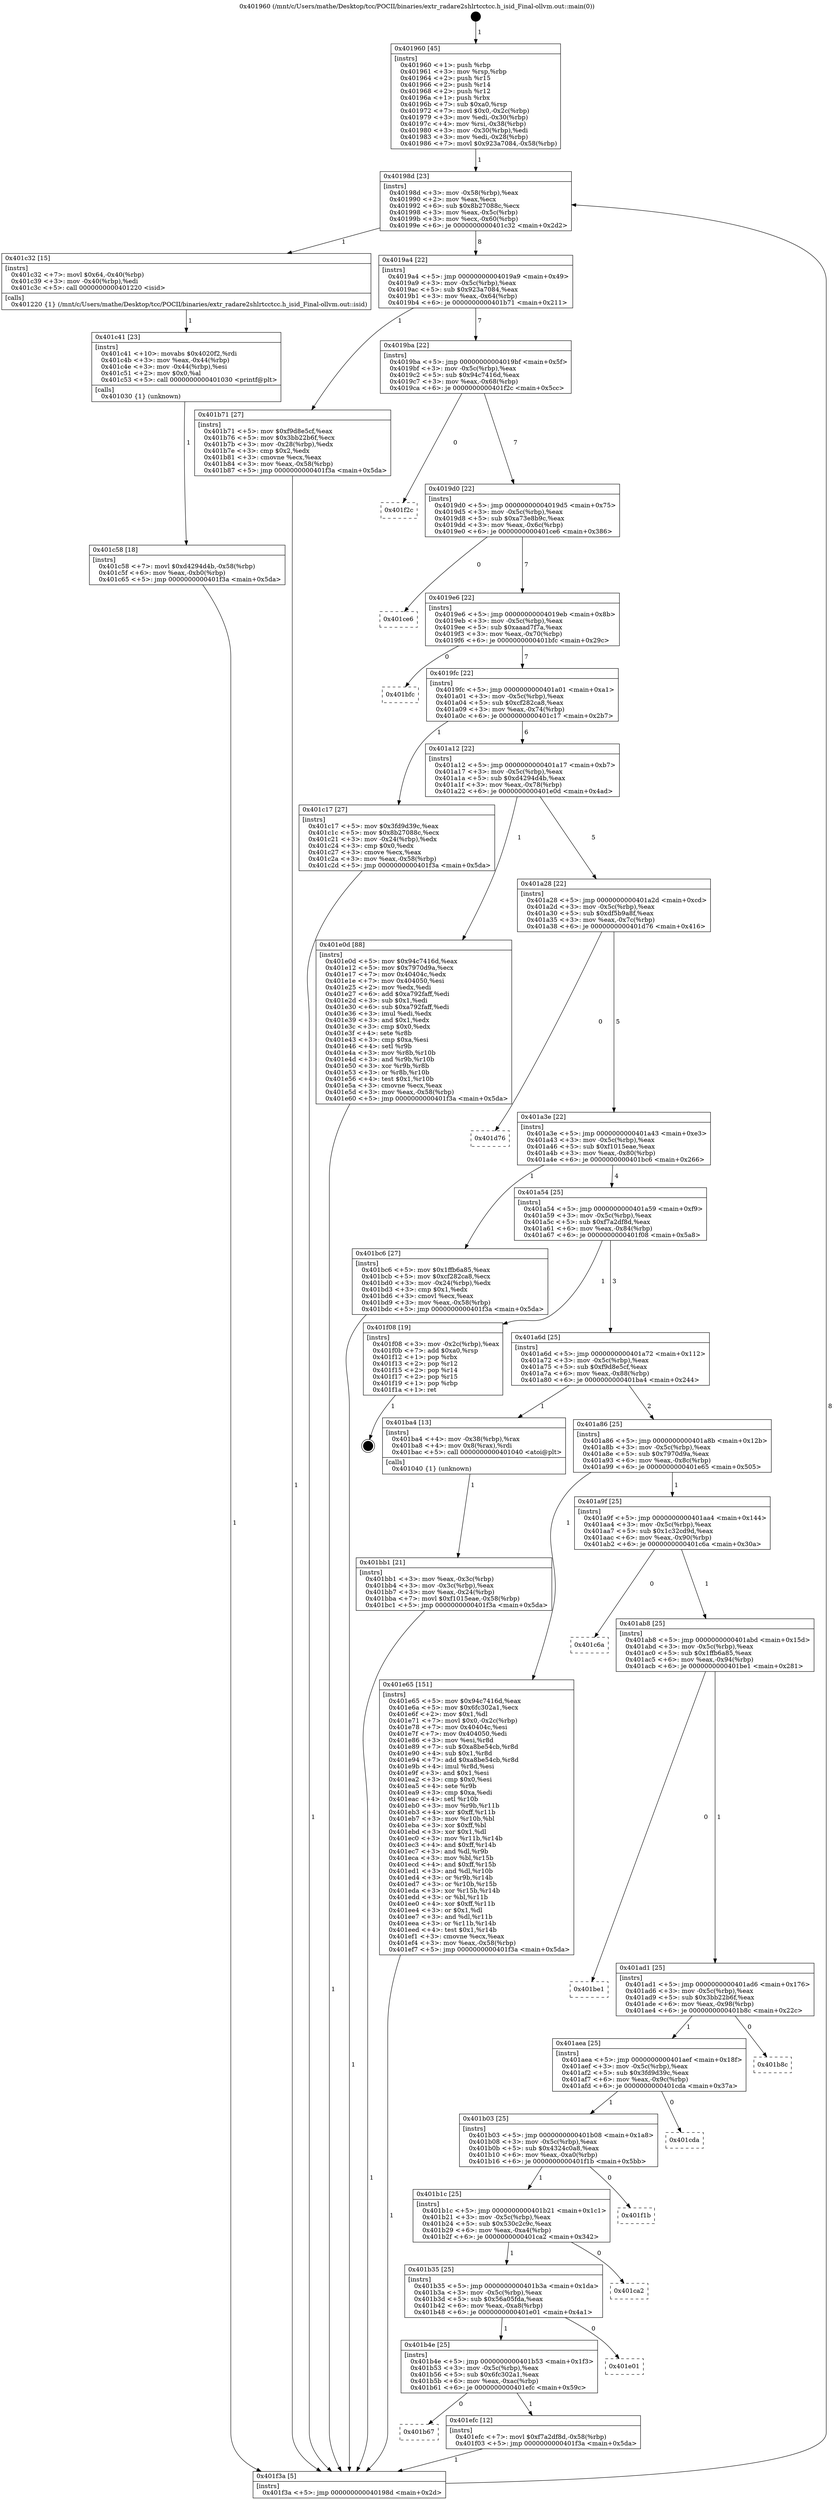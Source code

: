 digraph "0x401960" {
  label = "0x401960 (/mnt/c/Users/mathe/Desktop/tcc/POCII/binaries/extr_radare2shlrtcctcc.h_isid_Final-ollvm.out::main(0))"
  labelloc = "t"
  node[shape=record]

  Entry [label="",width=0.3,height=0.3,shape=circle,fillcolor=black,style=filled]
  "0x40198d" [label="{
     0x40198d [23]\l
     | [instrs]\l
     &nbsp;&nbsp;0x40198d \<+3\>: mov -0x58(%rbp),%eax\l
     &nbsp;&nbsp;0x401990 \<+2\>: mov %eax,%ecx\l
     &nbsp;&nbsp;0x401992 \<+6\>: sub $0x8b27088c,%ecx\l
     &nbsp;&nbsp;0x401998 \<+3\>: mov %eax,-0x5c(%rbp)\l
     &nbsp;&nbsp;0x40199b \<+3\>: mov %ecx,-0x60(%rbp)\l
     &nbsp;&nbsp;0x40199e \<+6\>: je 0000000000401c32 \<main+0x2d2\>\l
  }"]
  "0x401c32" [label="{
     0x401c32 [15]\l
     | [instrs]\l
     &nbsp;&nbsp;0x401c32 \<+7\>: movl $0x64,-0x40(%rbp)\l
     &nbsp;&nbsp;0x401c39 \<+3\>: mov -0x40(%rbp),%edi\l
     &nbsp;&nbsp;0x401c3c \<+5\>: call 0000000000401220 \<isid\>\l
     | [calls]\l
     &nbsp;&nbsp;0x401220 \{1\} (/mnt/c/Users/mathe/Desktop/tcc/POCII/binaries/extr_radare2shlrtcctcc.h_isid_Final-ollvm.out::isid)\l
  }"]
  "0x4019a4" [label="{
     0x4019a4 [22]\l
     | [instrs]\l
     &nbsp;&nbsp;0x4019a4 \<+5\>: jmp 00000000004019a9 \<main+0x49\>\l
     &nbsp;&nbsp;0x4019a9 \<+3\>: mov -0x5c(%rbp),%eax\l
     &nbsp;&nbsp;0x4019ac \<+5\>: sub $0x923a7084,%eax\l
     &nbsp;&nbsp;0x4019b1 \<+3\>: mov %eax,-0x64(%rbp)\l
     &nbsp;&nbsp;0x4019b4 \<+6\>: je 0000000000401b71 \<main+0x211\>\l
  }"]
  Exit [label="",width=0.3,height=0.3,shape=circle,fillcolor=black,style=filled,peripheries=2]
  "0x401b71" [label="{
     0x401b71 [27]\l
     | [instrs]\l
     &nbsp;&nbsp;0x401b71 \<+5\>: mov $0xf9d8e5cf,%eax\l
     &nbsp;&nbsp;0x401b76 \<+5\>: mov $0x3bb22b6f,%ecx\l
     &nbsp;&nbsp;0x401b7b \<+3\>: mov -0x28(%rbp),%edx\l
     &nbsp;&nbsp;0x401b7e \<+3\>: cmp $0x2,%edx\l
     &nbsp;&nbsp;0x401b81 \<+3\>: cmovne %ecx,%eax\l
     &nbsp;&nbsp;0x401b84 \<+3\>: mov %eax,-0x58(%rbp)\l
     &nbsp;&nbsp;0x401b87 \<+5\>: jmp 0000000000401f3a \<main+0x5da\>\l
  }"]
  "0x4019ba" [label="{
     0x4019ba [22]\l
     | [instrs]\l
     &nbsp;&nbsp;0x4019ba \<+5\>: jmp 00000000004019bf \<main+0x5f\>\l
     &nbsp;&nbsp;0x4019bf \<+3\>: mov -0x5c(%rbp),%eax\l
     &nbsp;&nbsp;0x4019c2 \<+5\>: sub $0x94c7416d,%eax\l
     &nbsp;&nbsp;0x4019c7 \<+3\>: mov %eax,-0x68(%rbp)\l
     &nbsp;&nbsp;0x4019ca \<+6\>: je 0000000000401f2c \<main+0x5cc\>\l
  }"]
  "0x401f3a" [label="{
     0x401f3a [5]\l
     | [instrs]\l
     &nbsp;&nbsp;0x401f3a \<+5\>: jmp 000000000040198d \<main+0x2d\>\l
  }"]
  "0x401960" [label="{
     0x401960 [45]\l
     | [instrs]\l
     &nbsp;&nbsp;0x401960 \<+1\>: push %rbp\l
     &nbsp;&nbsp;0x401961 \<+3\>: mov %rsp,%rbp\l
     &nbsp;&nbsp;0x401964 \<+2\>: push %r15\l
     &nbsp;&nbsp;0x401966 \<+2\>: push %r14\l
     &nbsp;&nbsp;0x401968 \<+2\>: push %r12\l
     &nbsp;&nbsp;0x40196a \<+1\>: push %rbx\l
     &nbsp;&nbsp;0x40196b \<+7\>: sub $0xa0,%rsp\l
     &nbsp;&nbsp;0x401972 \<+7\>: movl $0x0,-0x2c(%rbp)\l
     &nbsp;&nbsp;0x401979 \<+3\>: mov %edi,-0x30(%rbp)\l
     &nbsp;&nbsp;0x40197c \<+4\>: mov %rsi,-0x38(%rbp)\l
     &nbsp;&nbsp;0x401980 \<+3\>: mov -0x30(%rbp),%edi\l
     &nbsp;&nbsp;0x401983 \<+3\>: mov %edi,-0x28(%rbp)\l
     &nbsp;&nbsp;0x401986 \<+7\>: movl $0x923a7084,-0x58(%rbp)\l
  }"]
  "0x401b67" [label="{
     0x401b67\l
  }", style=dashed]
  "0x401f2c" [label="{
     0x401f2c\l
  }", style=dashed]
  "0x4019d0" [label="{
     0x4019d0 [22]\l
     | [instrs]\l
     &nbsp;&nbsp;0x4019d0 \<+5\>: jmp 00000000004019d5 \<main+0x75\>\l
     &nbsp;&nbsp;0x4019d5 \<+3\>: mov -0x5c(%rbp),%eax\l
     &nbsp;&nbsp;0x4019d8 \<+5\>: sub $0xa73e8b9c,%eax\l
     &nbsp;&nbsp;0x4019dd \<+3\>: mov %eax,-0x6c(%rbp)\l
     &nbsp;&nbsp;0x4019e0 \<+6\>: je 0000000000401ce6 \<main+0x386\>\l
  }"]
  "0x401efc" [label="{
     0x401efc [12]\l
     | [instrs]\l
     &nbsp;&nbsp;0x401efc \<+7\>: movl $0xf7a2df8d,-0x58(%rbp)\l
     &nbsp;&nbsp;0x401f03 \<+5\>: jmp 0000000000401f3a \<main+0x5da\>\l
  }"]
  "0x401ce6" [label="{
     0x401ce6\l
  }", style=dashed]
  "0x4019e6" [label="{
     0x4019e6 [22]\l
     | [instrs]\l
     &nbsp;&nbsp;0x4019e6 \<+5\>: jmp 00000000004019eb \<main+0x8b\>\l
     &nbsp;&nbsp;0x4019eb \<+3\>: mov -0x5c(%rbp),%eax\l
     &nbsp;&nbsp;0x4019ee \<+5\>: sub $0xaaad7f7a,%eax\l
     &nbsp;&nbsp;0x4019f3 \<+3\>: mov %eax,-0x70(%rbp)\l
     &nbsp;&nbsp;0x4019f6 \<+6\>: je 0000000000401bfc \<main+0x29c\>\l
  }"]
  "0x401b4e" [label="{
     0x401b4e [25]\l
     | [instrs]\l
     &nbsp;&nbsp;0x401b4e \<+5\>: jmp 0000000000401b53 \<main+0x1f3\>\l
     &nbsp;&nbsp;0x401b53 \<+3\>: mov -0x5c(%rbp),%eax\l
     &nbsp;&nbsp;0x401b56 \<+5\>: sub $0x6fc302a1,%eax\l
     &nbsp;&nbsp;0x401b5b \<+6\>: mov %eax,-0xac(%rbp)\l
     &nbsp;&nbsp;0x401b61 \<+6\>: je 0000000000401efc \<main+0x59c\>\l
  }"]
  "0x401bfc" [label="{
     0x401bfc\l
  }", style=dashed]
  "0x4019fc" [label="{
     0x4019fc [22]\l
     | [instrs]\l
     &nbsp;&nbsp;0x4019fc \<+5\>: jmp 0000000000401a01 \<main+0xa1\>\l
     &nbsp;&nbsp;0x401a01 \<+3\>: mov -0x5c(%rbp),%eax\l
     &nbsp;&nbsp;0x401a04 \<+5\>: sub $0xcf282ca8,%eax\l
     &nbsp;&nbsp;0x401a09 \<+3\>: mov %eax,-0x74(%rbp)\l
     &nbsp;&nbsp;0x401a0c \<+6\>: je 0000000000401c17 \<main+0x2b7\>\l
  }"]
  "0x401e01" [label="{
     0x401e01\l
  }", style=dashed]
  "0x401c17" [label="{
     0x401c17 [27]\l
     | [instrs]\l
     &nbsp;&nbsp;0x401c17 \<+5\>: mov $0x3fd9d39c,%eax\l
     &nbsp;&nbsp;0x401c1c \<+5\>: mov $0x8b27088c,%ecx\l
     &nbsp;&nbsp;0x401c21 \<+3\>: mov -0x24(%rbp),%edx\l
     &nbsp;&nbsp;0x401c24 \<+3\>: cmp $0x0,%edx\l
     &nbsp;&nbsp;0x401c27 \<+3\>: cmove %ecx,%eax\l
     &nbsp;&nbsp;0x401c2a \<+3\>: mov %eax,-0x58(%rbp)\l
     &nbsp;&nbsp;0x401c2d \<+5\>: jmp 0000000000401f3a \<main+0x5da\>\l
  }"]
  "0x401a12" [label="{
     0x401a12 [22]\l
     | [instrs]\l
     &nbsp;&nbsp;0x401a12 \<+5\>: jmp 0000000000401a17 \<main+0xb7\>\l
     &nbsp;&nbsp;0x401a17 \<+3\>: mov -0x5c(%rbp),%eax\l
     &nbsp;&nbsp;0x401a1a \<+5\>: sub $0xd4294d4b,%eax\l
     &nbsp;&nbsp;0x401a1f \<+3\>: mov %eax,-0x78(%rbp)\l
     &nbsp;&nbsp;0x401a22 \<+6\>: je 0000000000401e0d \<main+0x4ad\>\l
  }"]
  "0x401b35" [label="{
     0x401b35 [25]\l
     | [instrs]\l
     &nbsp;&nbsp;0x401b35 \<+5\>: jmp 0000000000401b3a \<main+0x1da\>\l
     &nbsp;&nbsp;0x401b3a \<+3\>: mov -0x5c(%rbp),%eax\l
     &nbsp;&nbsp;0x401b3d \<+5\>: sub $0x56a05fda,%eax\l
     &nbsp;&nbsp;0x401b42 \<+6\>: mov %eax,-0xa8(%rbp)\l
     &nbsp;&nbsp;0x401b48 \<+6\>: je 0000000000401e01 \<main+0x4a1\>\l
  }"]
  "0x401e0d" [label="{
     0x401e0d [88]\l
     | [instrs]\l
     &nbsp;&nbsp;0x401e0d \<+5\>: mov $0x94c7416d,%eax\l
     &nbsp;&nbsp;0x401e12 \<+5\>: mov $0x7970d9a,%ecx\l
     &nbsp;&nbsp;0x401e17 \<+7\>: mov 0x40404c,%edx\l
     &nbsp;&nbsp;0x401e1e \<+7\>: mov 0x404050,%esi\l
     &nbsp;&nbsp;0x401e25 \<+2\>: mov %edx,%edi\l
     &nbsp;&nbsp;0x401e27 \<+6\>: add $0xa792faff,%edi\l
     &nbsp;&nbsp;0x401e2d \<+3\>: sub $0x1,%edi\l
     &nbsp;&nbsp;0x401e30 \<+6\>: sub $0xa792faff,%edi\l
     &nbsp;&nbsp;0x401e36 \<+3\>: imul %edi,%edx\l
     &nbsp;&nbsp;0x401e39 \<+3\>: and $0x1,%edx\l
     &nbsp;&nbsp;0x401e3c \<+3\>: cmp $0x0,%edx\l
     &nbsp;&nbsp;0x401e3f \<+4\>: sete %r8b\l
     &nbsp;&nbsp;0x401e43 \<+3\>: cmp $0xa,%esi\l
     &nbsp;&nbsp;0x401e46 \<+4\>: setl %r9b\l
     &nbsp;&nbsp;0x401e4a \<+3\>: mov %r8b,%r10b\l
     &nbsp;&nbsp;0x401e4d \<+3\>: and %r9b,%r10b\l
     &nbsp;&nbsp;0x401e50 \<+3\>: xor %r9b,%r8b\l
     &nbsp;&nbsp;0x401e53 \<+3\>: or %r8b,%r10b\l
     &nbsp;&nbsp;0x401e56 \<+4\>: test $0x1,%r10b\l
     &nbsp;&nbsp;0x401e5a \<+3\>: cmovne %ecx,%eax\l
     &nbsp;&nbsp;0x401e5d \<+3\>: mov %eax,-0x58(%rbp)\l
     &nbsp;&nbsp;0x401e60 \<+5\>: jmp 0000000000401f3a \<main+0x5da\>\l
  }"]
  "0x401a28" [label="{
     0x401a28 [22]\l
     | [instrs]\l
     &nbsp;&nbsp;0x401a28 \<+5\>: jmp 0000000000401a2d \<main+0xcd\>\l
     &nbsp;&nbsp;0x401a2d \<+3\>: mov -0x5c(%rbp),%eax\l
     &nbsp;&nbsp;0x401a30 \<+5\>: sub $0xdf5b9a8f,%eax\l
     &nbsp;&nbsp;0x401a35 \<+3\>: mov %eax,-0x7c(%rbp)\l
     &nbsp;&nbsp;0x401a38 \<+6\>: je 0000000000401d76 \<main+0x416\>\l
  }"]
  "0x401ca2" [label="{
     0x401ca2\l
  }", style=dashed]
  "0x401d76" [label="{
     0x401d76\l
  }", style=dashed]
  "0x401a3e" [label="{
     0x401a3e [22]\l
     | [instrs]\l
     &nbsp;&nbsp;0x401a3e \<+5\>: jmp 0000000000401a43 \<main+0xe3\>\l
     &nbsp;&nbsp;0x401a43 \<+3\>: mov -0x5c(%rbp),%eax\l
     &nbsp;&nbsp;0x401a46 \<+5\>: sub $0xf1015eae,%eax\l
     &nbsp;&nbsp;0x401a4b \<+3\>: mov %eax,-0x80(%rbp)\l
     &nbsp;&nbsp;0x401a4e \<+6\>: je 0000000000401bc6 \<main+0x266\>\l
  }"]
  "0x401b1c" [label="{
     0x401b1c [25]\l
     | [instrs]\l
     &nbsp;&nbsp;0x401b1c \<+5\>: jmp 0000000000401b21 \<main+0x1c1\>\l
     &nbsp;&nbsp;0x401b21 \<+3\>: mov -0x5c(%rbp),%eax\l
     &nbsp;&nbsp;0x401b24 \<+5\>: sub $0x530c2c9c,%eax\l
     &nbsp;&nbsp;0x401b29 \<+6\>: mov %eax,-0xa4(%rbp)\l
     &nbsp;&nbsp;0x401b2f \<+6\>: je 0000000000401ca2 \<main+0x342\>\l
  }"]
  "0x401bc6" [label="{
     0x401bc6 [27]\l
     | [instrs]\l
     &nbsp;&nbsp;0x401bc6 \<+5\>: mov $0x1ffb6a85,%eax\l
     &nbsp;&nbsp;0x401bcb \<+5\>: mov $0xcf282ca8,%ecx\l
     &nbsp;&nbsp;0x401bd0 \<+3\>: mov -0x24(%rbp),%edx\l
     &nbsp;&nbsp;0x401bd3 \<+3\>: cmp $0x1,%edx\l
     &nbsp;&nbsp;0x401bd6 \<+3\>: cmovl %ecx,%eax\l
     &nbsp;&nbsp;0x401bd9 \<+3\>: mov %eax,-0x58(%rbp)\l
     &nbsp;&nbsp;0x401bdc \<+5\>: jmp 0000000000401f3a \<main+0x5da\>\l
  }"]
  "0x401a54" [label="{
     0x401a54 [25]\l
     | [instrs]\l
     &nbsp;&nbsp;0x401a54 \<+5\>: jmp 0000000000401a59 \<main+0xf9\>\l
     &nbsp;&nbsp;0x401a59 \<+3\>: mov -0x5c(%rbp),%eax\l
     &nbsp;&nbsp;0x401a5c \<+5\>: sub $0xf7a2df8d,%eax\l
     &nbsp;&nbsp;0x401a61 \<+6\>: mov %eax,-0x84(%rbp)\l
     &nbsp;&nbsp;0x401a67 \<+6\>: je 0000000000401f08 \<main+0x5a8\>\l
  }"]
  "0x401f1b" [label="{
     0x401f1b\l
  }", style=dashed]
  "0x401f08" [label="{
     0x401f08 [19]\l
     | [instrs]\l
     &nbsp;&nbsp;0x401f08 \<+3\>: mov -0x2c(%rbp),%eax\l
     &nbsp;&nbsp;0x401f0b \<+7\>: add $0xa0,%rsp\l
     &nbsp;&nbsp;0x401f12 \<+1\>: pop %rbx\l
     &nbsp;&nbsp;0x401f13 \<+2\>: pop %r12\l
     &nbsp;&nbsp;0x401f15 \<+2\>: pop %r14\l
     &nbsp;&nbsp;0x401f17 \<+2\>: pop %r15\l
     &nbsp;&nbsp;0x401f19 \<+1\>: pop %rbp\l
     &nbsp;&nbsp;0x401f1a \<+1\>: ret\l
  }"]
  "0x401a6d" [label="{
     0x401a6d [25]\l
     | [instrs]\l
     &nbsp;&nbsp;0x401a6d \<+5\>: jmp 0000000000401a72 \<main+0x112\>\l
     &nbsp;&nbsp;0x401a72 \<+3\>: mov -0x5c(%rbp),%eax\l
     &nbsp;&nbsp;0x401a75 \<+5\>: sub $0xf9d8e5cf,%eax\l
     &nbsp;&nbsp;0x401a7a \<+6\>: mov %eax,-0x88(%rbp)\l
     &nbsp;&nbsp;0x401a80 \<+6\>: je 0000000000401ba4 \<main+0x244\>\l
  }"]
  "0x401b03" [label="{
     0x401b03 [25]\l
     | [instrs]\l
     &nbsp;&nbsp;0x401b03 \<+5\>: jmp 0000000000401b08 \<main+0x1a8\>\l
     &nbsp;&nbsp;0x401b08 \<+3\>: mov -0x5c(%rbp),%eax\l
     &nbsp;&nbsp;0x401b0b \<+5\>: sub $0x4324c0a8,%eax\l
     &nbsp;&nbsp;0x401b10 \<+6\>: mov %eax,-0xa0(%rbp)\l
     &nbsp;&nbsp;0x401b16 \<+6\>: je 0000000000401f1b \<main+0x5bb\>\l
  }"]
  "0x401ba4" [label="{
     0x401ba4 [13]\l
     | [instrs]\l
     &nbsp;&nbsp;0x401ba4 \<+4\>: mov -0x38(%rbp),%rax\l
     &nbsp;&nbsp;0x401ba8 \<+4\>: mov 0x8(%rax),%rdi\l
     &nbsp;&nbsp;0x401bac \<+5\>: call 0000000000401040 \<atoi@plt\>\l
     | [calls]\l
     &nbsp;&nbsp;0x401040 \{1\} (unknown)\l
  }"]
  "0x401a86" [label="{
     0x401a86 [25]\l
     | [instrs]\l
     &nbsp;&nbsp;0x401a86 \<+5\>: jmp 0000000000401a8b \<main+0x12b\>\l
     &nbsp;&nbsp;0x401a8b \<+3\>: mov -0x5c(%rbp),%eax\l
     &nbsp;&nbsp;0x401a8e \<+5\>: sub $0x7970d9a,%eax\l
     &nbsp;&nbsp;0x401a93 \<+6\>: mov %eax,-0x8c(%rbp)\l
     &nbsp;&nbsp;0x401a99 \<+6\>: je 0000000000401e65 \<main+0x505\>\l
  }"]
  "0x401bb1" [label="{
     0x401bb1 [21]\l
     | [instrs]\l
     &nbsp;&nbsp;0x401bb1 \<+3\>: mov %eax,-0x3c(%rbp)\l
     &nbsp;&nbsp;0x401bb4 \<+3\>: mov -0x3c(%rbp),%eax\l
     &nbsp;&nbsp;0x401bb7 \<+3\>: mov %eax,-0x24(%rbp)\l
     &nbsp;&nbsp;0x401bba \<+7\>: movl $0xf1015eae,-0x58(%rbp)\l
     &nbsp;&nbsp;0x401bc1 \<+5\>: jmp 0000000000401f3a \<main+0x5da\>\l
  }"]
  "0x401c41" [label="{
     0x401c41 [23]\l
     | [instrs]\l
     &nbsp;&nbsp;0x401c41 \<+10\>: movabs $0x4020f2,%rdi\l
     &nbsp;&nbsp;0x401c4b \<+3\>: mov %eax,-0x44(%rbp)\l
     &nbsp;&nbsp;0x401c4e \<+3\>: mov -0x44(%rbp),%esi\l
     &nbsp;&nbsp;0x401c51 \<+2\>: mov $0x0,%al\l
     &nbsp;&nbsp;0x401c53 \<+5\>: call 0000000000401030 \<printf@plt\>\l
     | [calls]\l
     &nbsp;&nbsp;0x401030 \{1\} (unknown)\l
  }"]
  "0x401c58" [label="{
     0x401c58 [18]\l
     | [instrs]\l
     &nbsp;&nbsp;0x401c58 \<+7\>: movl $0xd4294d4b,-0x58(%rbp)\l
     &nbsp;&nbsp;0x401c5f \<+6\>: mov %eax,-0xb0(%rbp)\l
     &nbsp;&nbsp;0x401c65 \<+5\>: jmp 0000000000401f3a \<main+0x5da\>\l
  }"]
  "0x401cda" [label="{
     0x401cda\l
  }", style=dashed]
  "0x401e65" [label="{
     0x401e65 [151]\l
     | [instrs]\l
     &nbsp;&nbsp;0x401e65 \<+5\>: mov $0x94c7416d,%eax\l
     &nbsp;&nbsp;0x401e6a \<+5\>: mov $0x6fc302a1,%ecx\l
     &nbsp;&nbsp;0x401e6f \<+2\>: mov $0x1,%dl\l
     &nbsp;&nbsp;0x401e71 \<+7\>: movl $0x0,-0x2c(%rbp)\l
     &nbsp;&nbsp;0x401e78 \<+7\>: mov 0x40404c,%esi\l
     &nbsp;&nbsp;0x401e7f \<+7\>: mov 0x404050,%edi\l
     &nbsp;&nbsp;0x401e86 \<+3\>: mov %esi,%r8d\l
     &nbsp;&nbsp;0x401e89 \<+7\>: sub $0xa8be54cb,%r8d\l
     &nbsp;&nbsp;0x401e90 \<+4\>: sub $0x1,%r8d\l
     &nbsp;&nbsp;0x401e94 \<+7\>: add $0xa8be54cb,%r8d\l
     &nbsp;&nbsp;0x401e9b \<+4\>: imul %r8d,%esi\l
     &nbsp;&nbsp;0x401e9f \<+3\>: and $0x1,%esi\l
     &nbsp;&nbsp;0x401ea2 \<+3\>: cmp $0x0,%esi\l
     &nbsp;&nbsp;0x401ea5 \<+4\>: sete %r9b\l
     &nbsp;&nbsp;0x401ea9 \<+3\>: cmp $0xa,%edi\l
     &nbsp;&nbsp;0x401eac \<+4\>: setl %r10b\l
     &nbsp;&nbsp;0x401eb0 \<+3\>: mov %r9b,%r11b\l
     &nbsp;&nbsp;0x401eb3 \<+4\>: xor $0xff,%r11b\l
     &nbsp;&nbsp;0x401eb7 \<+3\>: mov %r10b,%bl\l
     &nbsp;&nbsp;0x401eba \<+3\>: xor $0xff,%bl\l
     &nbsp;&nbsp;0x401ebd \<+3\>: xor $0x1,%dl\l
     &nbsp;&nbsp;0x401ec0 \<+3\>: mov %r11b,%r14b\l
     &nbsp;&nbsp;0x401ec3 \<+4\>: and $0xff,%r14b\l
     &nbsp;&nbsp;0x401ec7 \<+3\>: and %dl,%r9b\l
     &nbsp;&nbsp;0x401eca \<+3\>: mov %bl,%r15b\l
     &nbsp;&nbsp;0x401ecd \<+4\>: and $0xff,%r15b\l
     &nbsp;&nbsp;0x401ed1 \<+3\>: and %dl,%r10b\l
     &nbsp;&nbsp;0x401ed4 \<+3\>: or %r9b,%r14b\l
     &nbsp;&nbsp;0x401ed7 \<+3\>: or %r10b,%r15b\l
     &nbsp;&nbsp;0x401eda \<+3\>: xor %r15b,%r14b\l
     &nbsp;&nbsp;0x401edd \<+3\>: or %bl,%r11b\l
     &nbsp;&nbsp;0x401ee0 \<+4\>: xor $0xff,%r11b\l
     &nbsp;&nbsp;0x401ee4 \<+3\>: or $0x1,%dl\l
     &nbsp;&nbsp;0x401ee7 \<+3\>: and %dl,%r11b\l
     &nbsp;&nbsp;0x401eea \<+3\>: or %r11b,%r14b\l
     &nbsp;&nbsp;0x401eed \<+4\>: test $0x1,%r14b\l
     &nbsp;&nbsp;0x401ef1 \<+3\>: cmovne %ecx,%eax\l
     &nbsp;&nbsp;0x401ef4 \<+3\>: mov %eax,-0x58(%rbp)\l
     &nbsp;&nbsp;0x401ef7 \<+5\>: jmp 0000000000401f3a \<main+0x5da\>\l
  }"]
  "0x401a9f" [label="{
     0x401a9f [25]\l
     | [instrs]\l
     &nbsp;&nbsp;0x401a9f \<+5\>: jmp 0000000000401aa4 \<main+0x144\>\l
     &nbsp;&nbsp;0x401aa4 \<+3\>: mov -0x5c(%rbp),%eax\l
     &nbsp;&nbsp;0x401aa7 \<+5\>: sub $0x1c32cd9d,%eax\l
     &nbsp;&nbsp;0x401aac \<+6\>: mov %eax,-0x90(%rbp)\l
     &nbsp;&nbsp;0x401ab2 \<+6\>: je 0000000000401c6a \<main+0x30a\>\l
  }"]
  "0x401aea" [label="{
     0x401aea [25]\l
     | [instrs]\l
     &nbsp;&nbsp;0x401aea \<+5\>: jmp 0000000000401aef \<main+0x18f\>\l
     &nbsp;&nbsp;0x401aef \<+3\>: mov -0x5c(%rbp),%eax\l
     &nbsp;&nbsp;0x401af2 \<+5\>: sub $0x3fd9d39c,%eax\l
     &nbsp;&nbsp;0x401af7 \<+6\>: mov %eax,-0x9c(%rbp)\l
     &nbsp;&nbsp;0x401afd \<+6\>: je 0000000000401cda \<main+0x37a\>\l
  }"]
  "0x401c6a" [label="{
     0x401c6a\l
  }", style=dashed]
  "0x401ab8" [label="{
     0x401ab8 [25]\l
     | [instrs]\l
     &nbsp;&nbsp;0x401ab8 \<+5\>: jmp 0000000000401abd \<main+0x15d\>\l
     &nbsp;&nbsp;0x401abd \<+3\>: mov -0x5c(%rbp),%eax\l
     &nbsp;&nbsp;0x401ac0 \<+5\>: sub $0x1ffb6a85,%eax\l
     &nbsp;&nbsp;0x401ac5 \<+6\>: mov %eax,-0x94(%rbp)\l
     &nbsp;&nbsp;0x401acb \<+6\>: je 0000000000401be1 \<main+0x281\>\l
  }"]
  "0x401b8c" [label="{
     0x401b8c\l
  }", style=dashed]
  "0x401be1" [label="{
     0x401be1\l
  }", style=dashed]
  "0x401ad1" [label="{
     0x401ad1 [25]\l
     | [instrs]\l
     &nbsp;&nbsp;0x401ad1 \<+5\>: jmp 0000000000401ad6 \<main+0x176\>\l
     &nbsp;&nbsp;0x401ad6 \<+3\>: mov -0x5c(%rbp),%eax\l
     &nbsp;&nbsp;0x401ad9 \<+5\>: sub $0x3bb22b6f,%eax\l
     &nbsp;&nbsp;0x401ade \<+6\>: mov %eax,-0x98(%rbp)\l
     &nbsp;&nbsp;0x401ae4 \<+6\>: je 0000000000401b8c \<main+0x22c\>\l
  }"]
  Entry -> "0x401960" [label=" 1"]
  "0x40198d" -> "0x401c32" [label=" 1"]
  "0x40198d" -> "0x4019a4" [label=" 8"]
  "0x401f08" -> Exit [label=" 1"]
  "0x4019a4" -> "0x401b71" [label=" 1"]
  "0x4019a4" -> "0x4019ba" [label=" 7"]
  "0x401b71" -> "0x401f3a" [label=" 1"]
  "0x401960" -> "0x40198d" [label=" 1"]
  "0x401f3a" -> "0x40198d" [label=" 8"]
  "0x401efc" -> "0x401f3a" [label=" 1"]
  "0x4019ba" -> "0x401f2c" [label=" 0"]
  "0x4019ba" -> "0x4019d0" [label=" 7"]
  "0x401b4e" -> "0x401b67" [label=" 0"]
  "0x4019d0" -> "0x401ce6" [label=" 0"]
  "0x4019d0" -> "0x4019e6" [label=" 7"]
  "0x401b4e" -> "0x401efc" [label=" 1"]
  "0x4019e6" -> "0x401bfc" [label=" 0"]
  "0x4019e6" -> "0x4019fc" [label=" 7"]
  "0x401b35" -> "0x401b4e" [label=" 1"]
  "0x4019fc" -> "0x401c17" [label=" 1"]
  "0x4019fc" -> "0x401a12" [label=" 6"]
  "0x401b35" -> "0x401e01" [label=" 0"]
  "0x401a12" -> "0x401e0d" [label=" 1"]
  "0x401a12" -> "0x401a28" [label=" 5"]
  "0x401b1c" -> "0x401b35" [label=" 1"]
  "0x401a28" -> "0x401d76" [label=" 0"]
  "0x401a28" -> "0x401a3e" [label=" 5"]
  "0x401b1c" -> "0x401ca2" [label=" 0"]
  "0x401a3e" -> "0x401bc6" [label=" 1"]
  "0x401a3e" -> "0x401a54" [label=" 4"]
  "0x401b03" -> "0x401b1c" [label=" 1"]
  "0x401a54" -> "0x401f08" [label=" 1"]
  "0x401a54" -> "0x401a6d" [label=" 3"]
  "0x401b03" -> "0x401f1b" [label=" 0"]
  "0x401a6d" -> "0x401ba4" [label=" 1"]
  "0x401a6d" -> "0x401a86" [label=" 2"]
  "0x401ba4" -> "0x401bb1" [label=" 1"]
  "0x401bb1" -> "0x401f3a" [label=" 1"]
  "0x401bc6" -> "0x401f3a" [label=" 1"]
  "0x401c17" -> "0x401f3a" [label=" 1"]
  "0x401c32" -> "0x401c41" [label=" 1"]
  "0x401c41" -> "0x401c58" [label=" 1"]
  "0x401c58" -> "0x401f3a" [label=" 1"]
  "0x401e0d" -> "0x401f3a" [label=" 1"]
  "0x401aea" -> "0x401b03" [label=" 1"]
  "0x401a86" -> "0x401e65" [label=" 1"]
  "0x401a86" -> "0x401a9f" [label=" 1"]
  "0x401e65" -> "0x401f3a" [label=" 1"]
  "0x401aea" -> "0x401cda" [label=" 0"]
  "0x401a9f" -> "0x401c6a" [label=" 0"]
  "0x401a9f" -> "0x401ab8" [label=" 1"]
  "0x401ad1" -> "0x401aea" [label=" 1"]
  "0x401ab8" -> "0x401be1" [label=" 0"]
  "0x401ab8" -> "0x401ad1" [label=" 1"]
  "0x401ad1" -> "0x401b8c" [label=" 0"]
}
